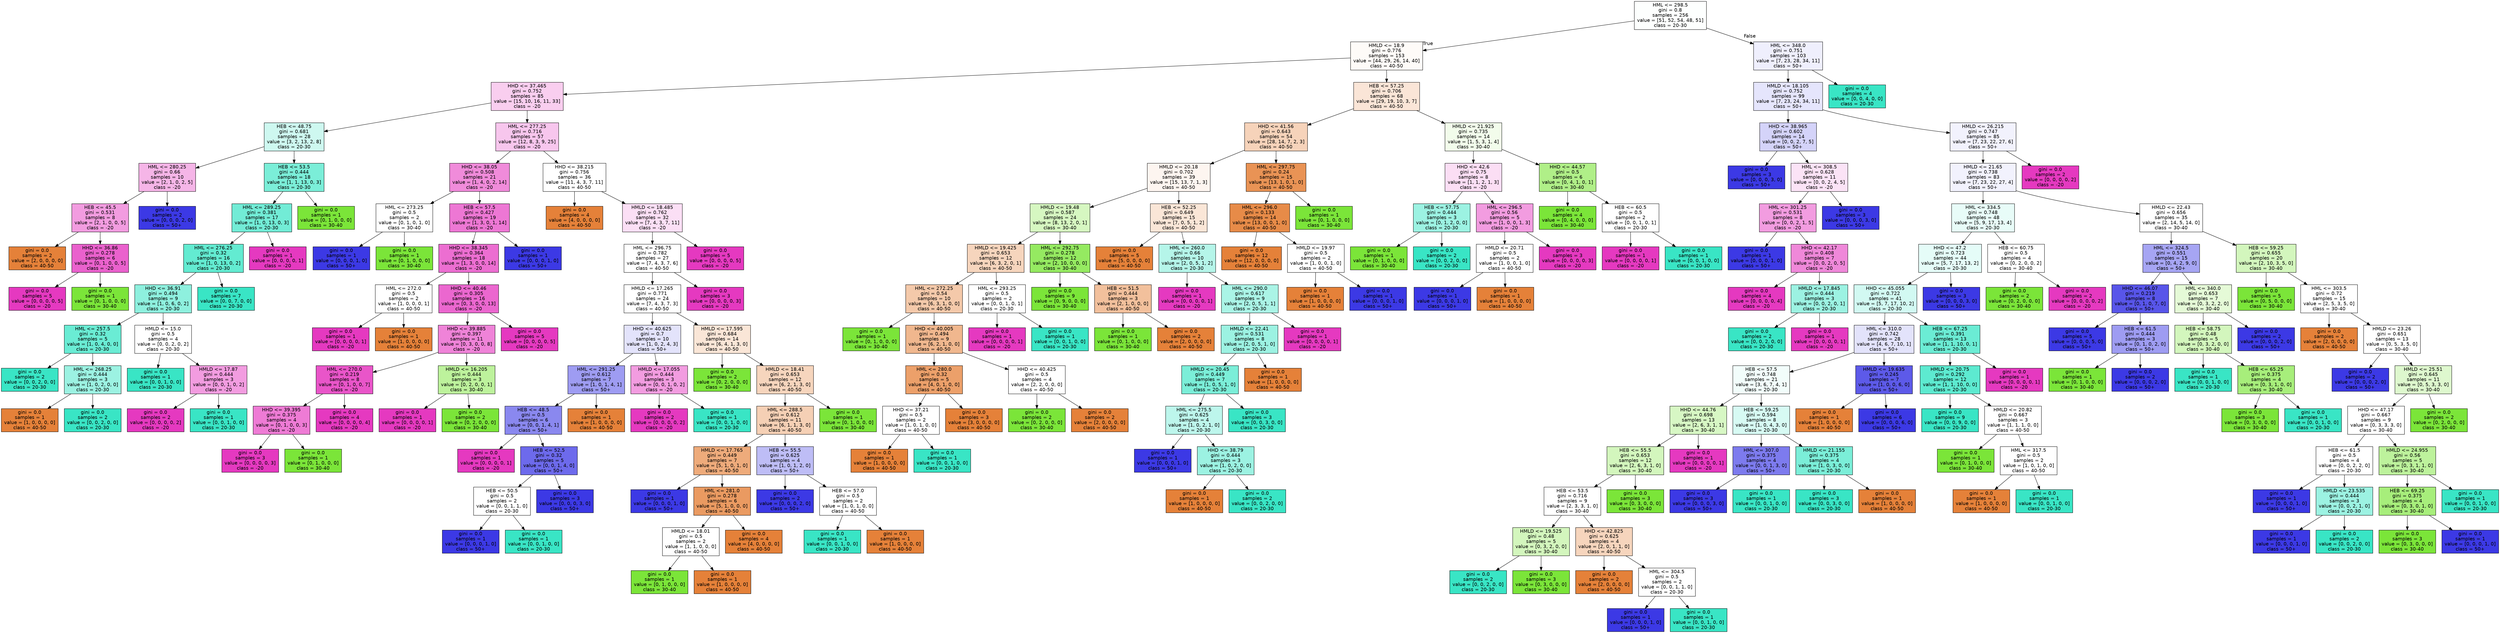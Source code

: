 digraph Tree {
node [shape=box, style="filled", color="black", fontname="helvetica"] ;
edge [fontname="helvetica"] ;
0 [label="HML <= 298.5\ngini = 0.8\nsamples = 256\nvalue = [51, 52, 54, 48, 51]\nclass = 20-30", fillcolor="#fdfffe"] ;
1 [label="HMLD <= 18.9\ngini = 0.776\nsamples = 153\nvalue = [44, 29, 26, 14, 40]\nclass = 40-50", fillcolor="#fefbf8"] ;
0 -> 1 [labeldistance=2.5, labelangle=45, headlabel="True"] ;
2 [label="HHD <= 37.465\ngini = 0.752\nsamples = 85\nvalue = [15, 10, 16, 11, 33]\nclass = -20", fillcolor="#f9ceef"] ;
1 -> 2 ;
3 [label="HEB <= 48.75\ngini = 0.681\nsamples = 28\nvalue = [3, 2, 13, 2, 8]\nclass = 20-30", fillcolor="#cef8f0"] ;
2 -> 3 ;
4 [label="HML <= 280.25\ngini = 0.66\nsamples = 10\nvalue = [2, 1, 0, 2, 5]\nclass = -20", fillcolor="#f5b5e7"] ;
3 -> 4 ;
5 [label="HEB <= 45.5\ngini = 0.531\nsamples = 8\nvalue = [2, 1, 0, 0, 5]\nclass = -20", fillcolor="#f29ce0"] ;
4 -> 5 ;
6 [label="gini = 0.0\nsamples = 2\nvalue = [2, 0, 0, 0, 0]\nclass = 40-50", fillcolor="#e58139"] ;
5 -> 6 ;
7 [label="HHD <= 36.86\ngini = 0.278\nsamples = 6\nvalue = [0, 1, 0, 0, 5]\nclass = -20", fillcolor="#ea61cd"] ;
5 -> 7 ;
8 [label="gini = 0.0\nsamples = 5\nvalue = [0, 0, 0, 0, 5]\nclass = -20", fillcolor="#e539c0"] ;
7 -> 8 ;
9 [label="gini = 0.0\nsamples = 1\nvalue = [0, 1, 0, 0, 0]\nclass = 30-40", fillcolor="#7be539"] ;
7 -> 9 ;
10 [label="gini = 0.0\nsamples = 2\nvalue = [0, 0, 0, 2, 0]\nclass = 50+", fillcolor="#3c39e5"] ;
4 -> 10 ;
11 [label="HEB <= 53.5\ngini = 0.444\nsamples = 18\nvalue = [1, 1, 13, 0, 3]\nclass = 20-30", fillcolor="#7beed8"] ;
3 -> 11 ;
12 [label="HML <= 289.25\ngini = 0.381\nsamples = 17\nvalue = [1, 0, 13, 0, 3]\nclass = 20-30", fillcolor="#72ecd6"] ;
11 -> 12 ;
13 [label="HML <= 276.25\ngini = 0.32\nsamples = 16\nvalue = [1, 0, 13, 0, 2]\nclass = 20-30", fillcolor="#63ebd1"] ;
12 -> 13 ;
14 [label="HHD <= 36.91\ngini = 0.494\nsamples = 9\nvalue = [1, 0, 6, 0, 2]\nclass = 20-30", fillcolor="#8ef0de"] ;
13 -> 14 ;
15 [label="HML <= 257.5\ngini = 0.32\nsamples = 5\nvalue = [1, 0, 4, 0, 0]\nclass = 20-30", fillcolor="#6aecd4"] ;
14 -> 15 ;
16 [label="gini = 0.0\nsamples = 2\nvalue = [0, 0, 2, 0, 0]\nclass = 20-30", fillcolor="#39e5c5"] ;
15 -> 16 ;
17 [label="HML <= 268.25\ngini = 0.444\nsamples = 3\nvalue = [1, 0, 2, 0, 0]\nclass = 20-30", fillcolor="#9cf2e2"] ;
15 -> 17 ;
18 [label="gini = 0.0\nsamples = 1\nvalue = [1, 0, 0, 0, 0]\nclass = 40-50", fillcolor="#e58139"] ;
17 -> 18 ;
19 [label="gini = 0.0\nsamples = 2\nvalue = [0, 0, 2, 0, 0]\nclass = 20-30", fillcolor="#39e5c5"] ;
17 -> 19 ;
20 [label="HMLD <= 15.0\ngini = 0.5\nsamples = 4\nvalue = [0, 0, 2, 0, 2]\nclass = 20-30", fillcolor="#ffffff"] ;
14 -> 20 ;
21 [label="gini = 0.0\nsamples = 1\nvalue = [0, 0, 1, 0, 0]\nclass = 20-30", fillcolor="#39e5c5"] ;
20 -> 21 ;
22 [label="HMLD <= 17.87\ngini = 0.444\nsamples = 3\nvalue = [0, 0, 1, 0, 2]\nclass = -20", fillcolor="#f29ce0"] ;
20 -> 22 ;
23 [label="gini = 0.0\nsamples = 2\nvalue = [0, 0, 0, 0, 2]\nclass = -20", fillcolor="#e539c0"] ;
22 -> 23 ;
24 [label="gini = 0.0\nsamples = 1\nvalue = [0, 0, 1, 0, 0]\nclass = 20-30", fillcolor="#39e5c5"] ;
22 -> 24 ;
25 [label="gini = 0.0\nsamples = 7\nvalue = [0, 0, 7, 0, 0]\nclass = 20-30", fillcolor="#39e5c5"] ;
13 -> 25 ;
26 [label="gini = 0.0\nsamples = 1\nvalue = [0, 0, 0, 0, 1]\nclass = -20", fillcolor="#e539c0"] ;
12 -> 26 ;
27 [label="gini = 0.0\nsamples = 1\nvalue = [0, 1, 0, 0, 0]\nclass = 30-40", fillcolor="#7be539"] ;
11 -> 27 ;
28 [label="HML <= 277.25\ngini = 0.716\nsamples = 57\nvalue = [12, 8, 3, 9, 25]\nclass = -20", fillcolor="#f7c6ed"] ;
2 -> 28 ;
29 [label="HHD <= 38.05\ngini = 0.508\nsamples = 21\nvalue = [1, 4, 0, 2, 14]\nclass = -20", fillcolor="#f08bda"] ;
28 -> 29 ;
30 [label="HML <= 273.25\ngini = 0.5\nsamples = 2\nvalue = [0, 1, 0, 1, 0]\nclass = 30-40", fillcolor="#ffffff"] ;
29 -> 30 ;
31 [label="gini = 0.0\nsamples = 1\nvalue = [0, 0, 0, 1, 0]\nclass = 50+", fillcolor="#3c39e5"] ;
30 -> 31 ;
32 [label="gini = 0.0\nsamples = 1\nvalue = [0, 1, 0, 0, 0]\nclass = 30-40", fillcolor="#7be539"] ;
30 -> 32 ;
33 [label="HEB <= 57.5\ngini = 0.427\nsamples = 19\nvalue = [1, 3, 0, 1, 14]\nclass = -20", fillcolor="#ed77d4"] ;
29 -> 33 ;
34 [label="HHD <= 38.345\ngini = 0.364\nsamples = 18\nvalue = [1, 3, 0, 0, 14]\nclass = -20", fillcolor="#ec6ed1"] ;
33 -> 34 ;
35 [label="HML <= 272.0\ngini = 0.5\nsamples = 2\nvalue = [1, 0, 0, 0, 1]\nclass = 40-50", fillcolor="#ffffff"] ;
34 -> 35 ;
36 [label="gini = 0.0\nsamples = 1\nvalue = [0, 0, 0, 0, 1]\nclass = -20", fillcolor="#e539c0"] ;
35 -> 36 ;
37 [label="gini = 0.0\nsamples = 1\nvalue = [1, 0, 0, 0, 0]\nclass = 40-50", fillcolor="#e58139"] ;
35 -> 37 ;
38 [label="HHD <= 40.46\ngini = 0.305\nsamples = 16\nvalue = [0, 3, 0, 0, 13]\nclass = -20", fillcolor="#eb67cf"] ;
34 -> 38 ;
39 [label="HHD <= 39.885\ngini = 0.397\nsamples = 11\nvalue = [0, 3, 0, 0, 8]\nclass = -20", fillcolor="#ef83d8"] ;
38 -> 39 ;
40 [label="HML <= 270.0\ngini = 0.219\nsamples = 8\nvalue = [0, 1, 0, 0, 7]\nclass = -20", fillcolor="#e955c9"] ;
39 -> 40 ;
41 [label="HHD <= 39.395\ngini = 0.375\nsamples = 4\nvalue = [0, 1, 0, 0, 3]\nclass = -20", fillcolor="#ee7bd5"] ;
40 -> 41 ;
42 [label="gini = 0.0\nsamples = 3\nvalue = [0, 0, 0, 0, 3]\nclass = -20", fillcolor="#e539c0"] ;
41 -> 42 ;
43 [label="gini = 0.0\nsamples = 1\nvalue = [0, 1, 0, 0, 0]\nclass = 30-40", fillcolor="#7be539"] ;
41 -> 43 ;
44 [label="gini = 0.0\nsamples = 4\nvalue = [0, 0, 0, 0, 4]\nclass = -20", fillcolor="#e539c0"] ;
40 -> 44 ;
45 [label="HMLD <= 16.205\ngini = 0.444\nsamples = 3\nvalue = [0, 2, 0, 0, 1]\nclass = 30-40", fillcolor="#bdf29c"] ;
39 -> 45 ;
46 [label="gini = 0.0\nsamples = 1\nvalue = [0, 0, 0, 0, 1]\nclass = -20", fillcolor="#e539c0"] ;
45 -> 46 ;
47 [label="gini = 0.0\nsamples = 2\nvalue = [0, 2, 0, 0, 0]\nclass = 30-40", fillcolor="#7be539"] ;
45 -> 47 ;
48 [label="gini = 0.0\nsamples = 5\nvalue = [0, 0, 0, 0, 5]\nclass = -20", fillcolor="#e539c0"] ;
38 -> 48 ;
49 [label="gini = 0.0\nsamples = 1\nvalue = [0, 0, 0, 1, 0]\nclass = 50+", fillcolor="#3c39e5"] ;
33 -> 49 ;
50 [label="HHD <= 38.215\ngini = 0.756\nsamples = 36\nvalue = [11, 4, 3, 7, 11]\nclass = 40-50", fillcolor="#ffffff"] ;
28 -> 50 ;
51 [label="gini = 0.0\nsamples = 4\nvalue = [4, 0, 0, 0, 0]\nclass = 40-50", fillcolor="#e58139"] ;
50 -> 51 ;
52 [label="HMLD <= 18.485\ngini = 0.762\nsamples = 32\nvalue = [7, 4, 3, 7, 11]\nclass = -20", fillcolor="#fbdff5"] ;
50 -> 52 ;
53 [label="HML <= 296.75\ngini = 0.782\nsamples = 27\nvalue = [7, 4, 3, 7, 6]\nclass = 40-50", fillcolor="#ffffff"] ;
52 -> 53 ;
54 [label="HMLD <= 17.265\ngini = 0.771\nsamples = 24\nvalue = [7, 4, 3, 7, 3]\nclass = 40-50", fillcolor="#ffffff"] ;
53 -> 54 ;
55 [label="HHD <= 40.625\ngini = 0.7\nsamples = 10\nvalue = [1, 0, 2, 4, 3]\nclass = 50+", fillcolor="#e3e3fb"] ;
54 -> 55 ;
56 [label="HML <= 291.25\ngini = 0.612\nsamples = 7\nvalue = [1, 0, 1, 4, 1]\nclass = 50+", fillcolor="#9e9cf2"] ;
55 -> 56 ;
57 [label="HEB <= 48.5\ngini = 0.5\nsamples = 6\nvalue = [0, 0, 1, 4, 1]\nclass = 50+", fillcolor="#8a88ef"] ;
56 -> 57 ;
58 [label="gini = 0.0\nsamples = 1\nvalue = [0, 0, 0, 0, 1]\nclass = -20", fillcolor="#e539c0"] ;
57 -> 58 ;
59 [label="HEB <= 52.5\ngini = 0.32\nsamples = 5\nvalue = [0, 0, 1, 4, 0]\nclass = 50+", fillcolor="#6d6aec"] ;
57 -> 59 ;
60 [label="HEB <= 50.5\ngini = 0.5\nsamples = 2\nvalue = [0, 0, 1, 1, 0]\nclass = 20-30", fillcolor="#ffffff"] ;
59 -> 60 ;
61 [label="gini = 0.0\nsamples = 1\nvalue = [0, 0, 0, 1, 0]\nclass = 50+", fillcolor="#3c39e5"] ;
60 -> 61 ;
62 [label="gini = 0.0\nsamples = 1\nvalue = [0, 0, 1, 0, 0]\nclass = 20-30", fillcolor="#39e5c5"] ;
60 -> 62 ;
63 [label="gini = 0.0\nsamples = 3\nvalue = [0, 0, 0, 3, 0]\nclass = 50+", fillcolor="#3c39e5"] ;
59 -> 63 ;
64 [label="gini = 0.0\nsamples = 1\nvalue = [1, 0, 0, 0, 0]\nclass = 40-50", fillcolor="#e58139"] ;
56 -> 64 ;
65 [label="HMLD <= 17.055\ngini = 0.444\nsamples = 3\nvalue = [0, 0, 1, 0, 2]\nclass = -20", fillcolor="#f29ce0"] ;
55 -> 65 ;
66 [label="gini = 0.0\nsamples = 2\nvalue = [0, 0, 0, 0, 2]\nclass = -20", fillcolor="#e539c0"] ;
65 -> 66 ;
67 [label="gini = 0.0\nsamples = 1\nvalue = [0, 0, 1, 0, 0]\nclass = 20-30", fillcolor="#39e5c5"] ;
65 -> 67 ;
68 [label="HMLD <= 17.595\ngini = 0.684\nsamples = 14\nvalue = [6, 4, 1, 3, 0]\nclass = 40-50", fillcolor="#fae6d7"] ;
54 -> 68 ;
69 [label="gini = 0.0\nsamples = 2\nvalue = [0, 2, 0, 0, 0]\nclass = 30-40", fillcolor="#7be539"] ;
68 -> 69 ;
70 [label="HMLD <= 18.41\ngini = 0.653\nsamples = 12\nvalue = [6, 2, 1, 3, 0]\nclass = 40-50", fillcolor="#f6d5bd"] ;
68 -> 70 ;
71 [label="HML <= 288.5\ngini = 0.612\nsamples = 11\nvalue = [6, 1, 1, 3, 0]\nclass = 40-50", fillcolor="#f5d0b5"] ;
70 -> 71 ;
72 [label="HMLD <= 17.765\ngini = 0.449\nsamples = 7\nvalue = [5, 1, 0, 1, 0]\nclass = 40-50", fillcolor="#eeab7b"] ;
71 -> 72 ;
73 [label="gini = 0.0\nsamples = 1\nvalue = [0, 0, 0, 1, 0]\nclass = 50+", fillcolor="#3c39e5"] ;
72 -> 73 ;
74 [label="HML <= 281.0\ngini = 0.278\nsamples = 6\nvalue = [5, 1, 0, 0, 0]\nclass = 40-50", fillcolor="#ea9a61"] ;
72 -> 74 ;
75 [label="HMLD <= 18.01\ngini = 0.5\nsamples = 2\nvalue = [1, 1, 0, 0, 0]\nclass = 40-50", fillcolor="#ffffff"] ;
74 -> 75 ;
76 [label="gini = 0.0\nsamples = 1\nvalue = [0, 1, 0, 0, 0]\nclass = 30-40", fillcolor="#7be539"] ;
75 -> 76 ;
77 [label="gini = 0.0\nsamples = 1\nvalue = [1, 0, 0, 0, 0]\nclass = 40-50", fillcolor="#e58139"] ;
75 -> 77 ;
78 [label="gini = 0.0\nsamples = 4\nvalue = [4, 0, 0, 0, 0]\nclass = 40-50", fillcolor="#e58139"] ;
74 -> 78 ;
79 [label="HEB <= 55.5\ngini = 0.625\nsamples = 4\nvalue = [1, 0, 1, 2, 0]\nclass = 50+", fillcolor="#bebdf6"] ;
71 -> 79 ;
80 [label="gini = 0.0\nsamples = 2\nvalue = [0, 0, 0, 2, 0]\nclass = 50+", fillcolor="#3c39e5"] ;
79 -> 80 ;
81 [label="HEB <= 57.0\ngini = 0.5\nsamples = 2\nvalue = [1, 0, 1, 0, 0]\nclass = 40-50", fillcolor="#ffffff"] ;
79 -> 81 ;
82 [label="gini = 0.0\nsamples = 1\nvalue = [0, 0, 1, 0, 0]\nclass = 20-30", fillcolor="#39e5c5"] ;
81 -> 82 ;
83 [label="gini = 0.0\nsamples = 1\nvalue = [1, 0, 0, 0, 0]\nclass = 40-50", fillcolor="#e58139"] ;
81 -> 83 ;
84 [label="gini = 0.0\nsamples = 1\nvalue = [0, 1, 0, 0, 0]\nclass = 30-40", fillcolor="#7be539"] ;
70 -> 84 ;
85 [label="gini = 0.0\nsamples = 3\nvalue = [0, 0, 0, 0, 3]\nclass = -20", fillcolor="#e539c0"] ;
53 -> 85 ;
86 [label="gini = 0.0\nsamples = 5\nvalue = [0, 0, 0, 0, 5]\nclass = -20", fillcolor="#e539c0"] ;
52 -> 86 ;
87 [label="HEB <= 57.25\ngini = 0.706\nsamples = 68\nvalue = [29, 19, 10, 3, 7]\nclass = 40-50", fillcolor="#fae5d7"] ;
1 -> 87 ;
88 [label="HHD <= 41.56\ngini = 0.643\nsamples = 54\nvalue = [28, 14, 7, 2, 3]\nclass = 40-50", fillcolor="#f6d3ba"] ;
87 -> 88 ;
89 [label="HMLD <= 20.18\ngini = 0.702\nsamples = 39\nvalue = [15, 13, 7, 1, 3]\nclass = 40-50", fillcolor="#fdf5f0"] ;
88 -> 89 ;
90 [label="HMLD <= 19.48\ngini = 0.587\nsamples = 24\nvalue = [8, 13, 2, 0, 1]\nclass = 30-40", fillcolor="#d6f7c1"] ;
89 -> 90 ;
91 [label="HMLD <= 19.425\ngini = 0.653\nsamples = 12\nvalue = [6, 3, 2, 0, 1]\nclass = 40-50", fillcolor="#f6d5bd"] ;
90 -> 91 ;
92 [label="HML <= 272.25\ngini = 0.54\nsamples = 10\nvalue = [6, 3, 1, 0, 0]\nclass = 40-50", fillcolor="#f4c9aa"] ;
91 -> 92 ;
93 [label="gini = 0.0\nsamples = 1\nvalue = [0, 1, 0, 0, 0]\nclass = 30-40", fillcolor="#7be539"] ;
92 -> 93 ;
94 [label="HHD <= 40.005\ngini = 0.494\nsamples = 9\nvalue = [6, 2, 1, 0, 0]\nclass = 40-50", fillcolor="#f0b78e"] ;
92 -> 94 ;
95 [label="HML <= 280.0\ngini = 0.32\nsamples = 5\nvalue = [4, 0, 1, 0, 0]\nclass = 40-50", fillcolor="#eca06a"] ;
94 -> 95 ;
96 [label="HHD <= 37.21\ngini = 0.5\nsamples = 2\nvalue = [1, 0, 1, 0, 0]\nclass = 40-50", fillcolor="#ffffff"] ;
95 -> 96 ;
97 [label="gini = 0.0\nsamples = 1\nvalue = [1, 0, 0, 0, 0]\nclass = 40-50", fillcolor="#e58139"] ;
96 -> 97 ;
98 [label="gini = 0.0\nsamples = 1\nvalue = [0, 0, 1, 0, 0]\nclass = 20-30", fillcolor="#39e5c5"] ;
96 -> 98 ;
99 [label="gini = 0.0\nsamples = 3\nvalue = [3, 0, 0, 0, 0]\nclass = 40-50", fillcolor="#e58139"] ;
95 -> 99 ;
100 [label="HHD <= 40.425\ngini = 0.5\nsamples = 4\nvalue = [2, 2, 0, 0, 0]\nclass = 40-50", fillcolor="#ffffff"] ;
94 -> 100 ;
101 [label="gini = 0.0\nsamples = 2\nvalue = [0, 2, 0, 0, 0]\nclass = 30-40", fillcolor="#7be539"] ;
100 -> 101 ;
102 [label="gini = 0.0\nsamples = 2\nvalue = [2, 0, 0, 0, 0]\nclass = 40-50", fillcolor="#e58139"] ;
100 -> 102 ;
103 [label="HML <= 293.25\ngini = 0.5\nsamples = 2\nvalue = [0, 0, 1, 0, 1]\nclass = 20-30", fillcolor="#ffffff"] ;
91 -> 103 ;
104 [label="gini = 0.0\nsamples = 1\nvalue = [0, 0, 0, 0, 1]\nclass = -20", fillcolor="#e539c0"] ;
103 -> 104 ;
105 [label="gini = 0.0\nsamples = 1\nvalue = [0, 0, 1, 0, 0]\nclass = 20-30", fillcolor="#39e5c5"] ;
103 -> 105 ;
106 [label="HML <= 292.75\ngini = 0.278\nsamples = 12\nvalue = [2, 10, 0, 0, 0]\nclass = 30-40", fillcolor="#95ea61"] ;
90 -> 106 ;
107 [label="gini = 0.0\nsamples = 9\nvalue = [0, 9, 0, 0, 0]\nclass = 30-40", fillcolor="#7be539"] ;
106 -> 107 ;
108 [label="HEB <= 51.5\ngini = 0.444\nsamples = 3\nvalue = [2, 1, 0, 0, 0]\nclass = 40-50", fillcolor="#f2c09c"] ;
106 -> 108 ;
109 [label="gini = 0.0\nsamples = 1\nvalue = [0, 1, 0, 0, 0]\nclass = 30-40", fillcolor="#7be539"] ;
108 -> 109 ;
110 [label="gini = 0.0\nsamples = 2\nvalue = [2, 0, 0, 0, 0]\nclass = 40-50", fillcolor="#e58139"] ;
108 -> 110 ;
111 [label="HEB <= 52.25\ngini = 0.649\nsamples = 15\nvalue = [7, 0, 5, 1, 2]\nclass = 40-50", fillcolor="#fae6d7"] ;
89 -> 111 ;
112 [label="gini = 0.0\nsamples = 5\nvalue = [5, 0, 0, 0, 0]\nclass = 40-50", fillcolor="#e58139"] ;
111 -> 112 ;
113 [label="HML <= 260.0\ngini = 0.66\nsamples = 10\nvalue = [2, 0, 5, 1, 2]\nclass = 20-30", fillcolor="#b5f5e9"] ;
111 -> 113 ;
114 [label="gini = 0.0\nsamples = 1\nvalue = [0, 0, 0, 0, 1]\nclass = -20", fillcolor="#e539c0"] ;
113 -> 114 ;
115 [label="HML <= 290.0\ngini = 0.617\nsamples = 9\nvalue = [2, 0, 5, 1, 1]\nclass = 20-30", fillcolor="#aaf4e6"] ;
113 -> 115 ;
116 [label="HMLD <= 22.41\ngini = 0.531\nsamples = 8\nvalue = [2, 0, 5, 1, 0]\nclass = 20-30", fillcolor="#9cf2e2"] ;
115 -> 116 ;
117 [label="HMLD <= 20.45\ngini = 0.449\nsamples = 7\nvalue = [1, 0, 5, 1, 0]\nclass = 20-30", fillcolor="#7beed8"] ;
116 -> 117 ;
118 [label="HML <= 275.5\ngini = 0.625\nsamples = 4\nvalue = [1, 0, 2, 1, 0]\nclass = 20-30", fillcolor="#bdf6ec"] ;
117 -> 118 ;
119 [label="gini = 0.0\nsamples = 1\nvalue = [0, 0, 0, 1, 0]\nclass = 50+", fillcolor="#3c39e5"] ;
118 -> 119 ;
120 [label="HHD <= 38.79\ngini = 0.444\nsamples = 3\nvalue = [1, 0, 2, 0, 0]\nclass = 20-30", fillcolor="#9cf2e2"] ;
118 -> 120 ;
121 [label="gini = 0.0\nsamples = 1\nvalue = [1, 0, 0, 0, 0]\nclass = 40-50", fillcolor="#e58139"] ;
120 -> 121 ;
122 [label="gini = 0.0\nsamples = 2\nvalue = [0, 0, 2, 0, 0]\nclass = 20-30", fillcolor="#39e5c5"] ;
120 -> 122 ;
123 [label="gini = 0.0\nsamples = 3\nvalue = [0, 0, 3, 0, 0]\nclass = 20-30", fillcolor="#39e5c5"] ;
117 -> 123 ;
124 [label="gini = 0.0\nsamples = 1\nvalue = [1, 0, 0, 0, 0]\nclass = 40-50", fillcolor="#e58139"] ;
116 -> 124 ;
125 [label="gini = 0.0\nsamples = 1\nvalue = [0, 0, 0, 0, 1]\nclass = -20", fillcolor="#e539c0"] ;
115 -> 125 ;
126 [label="HML <= 297.75\ngini = 0.24\nsamples = 15\nvalue = [13, 1, 0, 1, 0]\nclass = 40-50", fillcolor="#e99355"] ;
88 -> 126 ;
127 [label="HML <= 296.0\ngini = 0.133\nsamples = 14\nvalue = [13, 0, 0, 1, 0]\nclass = 40-50", fillcolor="#e78b48"] ;
126 -> 127 ;
128 [label="gini = 0.0\nsamples = 12\nvalue = [12, 0, 0, 0, 0]\nclass = 40-50", fillcolor="#e58139"] ;
127 -> 128 ;
129 [label="HMLD <= 19.97\ngini = 0.5\nsamples = 2\nvalue = [1, 0, 0, 1, 0]\nclass = 40-50", fillcolor="#ffffff"] ;
127 -> 129 ;
130 [label="gini = 0.0\nsamples = 1\nvalue = [1, 0, 0, 0, 0]\nclass = 40-50", fillcolor="#e58139"] ;
129 -> 130 ;
131 [label="gini = 0.0\nsamples = 1\nvalue = [0, 0, 0, 1, 0]\nclass = 50+", fillcolor="#3c39e5"] ;
129 -> 131 ;
132 [label="gini = 0.0\nsamples = 1\nvalue = [0, 1, 0, 0, 0]\nclass = 30-40", fillcolor="#7be539"] ;
126 -> 132 ;
133 [label="HMLD <= 21.925\ngini = 0.735\nsamples = 14\nvalue = [1, 5, 3, 1, 4]\nclass = 30-40", fillcolor="#f2fceb"] ;
87 -> 133 ;
134 [label="HHD <= 42.6\ngini = 0.75\nsamples = 8\nvalue = [1, 1, 2, 1, 3]\nclass = -20", fillcolor="#fbdef4"] ;
133 -> 134 ;
135 [label="HEB <= 57.75\ngini = 0.444\nsamples = 3\nvalue = [0, 1, 2, 0, 0]\nclass = 20-30", fillcolor="#9cf2e2"] ;
134 -> 135 ;
136 [label="gini = 0.0\nsamples = 1\nvalue = [0, 1, 0, 0, 0]\nclass = 30-40", fillcolor="#7be539"] ;
135 -> 136 ;
137 [label="gini = 0.0\nsamples = 2\nvalue = [0, 0, 2, 0, 0]\nclass = 20-30", fillcolor="#39e5c5"] ;
135 -> 137 ;
138 [label="HML <= 296.5\ngini = 0.56\nsamples = 5\nvalue = [1, 0, 0, 1, 3]\nclass = -20", fillcolor="#f29ce0"] ;
134 -> 138 ;
139 [label="HMLD <= 20.71\ngini = 0.5\nsamples = 2\nvalue = [1, 0, 0, 1, 0]\nclass = 40-50", fillcolor="#ffffff"] ;
138 -> 139 ;
140 [label="gini = 0.0\nsamples = 1\nvalue = [0, 0, 0, 1, 0]\nclass = 50+", fillcolor="#3c39e5"] ;
139 -> 140 ;
141 [label="gini = 0.0\nsamples = 1\nvalue = [1, 0, 0, 0, 0]\nclass = 40-50", fillcolor="#e58139"] ;
139 -> 141 ;
142 [label="gini = 0.0\nsamples = 3\nvalue = [0, 0, 0, 0, 3]\nclass = -20", fillcolor="#e539c0"] ;
138 -> 142 ;
143 [label="HHD <= 44.57\ngini = 0.5\nsamples = 6\nvalue = [0, 4, 1, 0, 1]\nclass = 30-40", fillcolor="#b0ef88"] ;
133 -> 143 ;
144 [label="gini = 0.0\nsamples = 4\nvalue = [0, 4, 0, 0, 0]\nclass = 30-40", fillcolor="#7be539"] ;
143 -> 144 ;
145 [label="HEB <= 60.5\ngini = 0.5\nsamples = 2\nvalue = [0, 0, 1, 0, 1]\nclass = 20-30", fillcolor="#ffffff"] ;
143 -> 145 ;
146 [label="gini = 0.0\nsamples = 1\nvalue = [0, 0, 0, 0, 1]\nclass = -20", fillcolor="#e539c0"] ;
145 -> 146 ;
147 [label="gini = 0.0\nsamples = 1\nvalue = [0, 0, 1, 0, 0]\nclass = 20-30", fillcolor="#39e5c5"] ;
145 -> 147 ;
148 [label="HML <= 348.0\ngini = 0.751\nsamples = 103\nvalue = [7, 23, 28, 34, 11]\nclass = 50+", fillcolor="#efeffd"] ;
0 -> 148 [labeldistance=2.5, labelangle=-45, headlabel="False"] ;
149 [label="HMLD <= 18.105\ngini = 0.752\nsamples = 99\nvalue = [7, 23, 24, 34, 11]\nclass = 50+", fillcolor="#e5e5fc"] ;
148 -> 149 ;
150 [label="HHD <= 38.965\ngini = 0.602\nsamples = 14\nvalue = [0, 0, 2, 7, 5]\nclass = 50+", fillcolor="#d4d3f9"] ;
149 -> 150 ;
151 [label="gini = 0.0\nsamples = 3\nvalue = [0, 0, 0, 3, 0]\nclass = 50+", fillcolor="#3c39e5"] ;
150 -> 151 ;
152 [label="HML <= 308.5\ngini = 0.628\nsamples = 11\nvalue = [0, 0, 2, 4, 5]\nclass = -20", fillcolor="#fbe3f6"] ;
150 -> 152 ;
153 [label="HML <= 301.25\ngini = 0.531\nsamples = 8\nvalue = [0, 0, 2, 1, 5]\nclass = -20", fillcolor="#f29ce0"] ;
152 -> 153 ;
154 [label="gini = 0.0\nsamples = 1\nvalue = [0, 0, 0, 1, 0]\nclass = 50+", fillcolor="#3c39e5"] ;
153 -> 154 ;
155 [label="HHD <= 42.17\ngini = 0.408\nsamples = 7\nvalue = [0, 0, 2, 0, 5]\nclass = -20", fillcolor="#ef88d9"] ;
153 -> 155 ;
156 [label="gini = 0.0\nsamples = 4\nvalue = [0, 0, 0, 0, 4]\nclass = -20", fillcolor="#e539c0"] ;
155 -> 156 ;
157 [label="HMLD <= 17.845\ngini = 0.444\nsamples = 3\nvalue = [0, 0, 2, 0, 1]\nclass = 20-30", fillcolor="#9cf2e2"] ;
155 -> 157 ;
158 [label="gini = 0.0\nsamples = 2\nvalue = [0, 0, 2, 0, 0]\nclass = 20-30", fillcolor="#39e5c5"] ;
157 -> 158 ;
159 [label="gini = 0.0\nsamples = 1\nvalue = [0, 0, 0, 0, 1]\nclass = -20", fillcolor="#e539c0"] ;
157 -> 159 ;
160 [label="gini = 0.0\nsamples = 3\nvalue = [0, 0, 0, 3, 0]\nclass = 50+", fillcolor="#3c39e5"] ;
152 -> 160 ;
161 [label="HMLD <= 26.215\ngini = 0.747\nsamples = 85\nvalue = [7, 23, 22, 27, 6]\nclass = 50+", fillcolor="#f2f2fd"] ;
149 -> 161 ;
162 [label="HMLD <= 21.65\ngini = 0.738\nsamples = 83\nvalue = [7, 23, 22, 27, 4]\nclass = 50+", fillcolor="#f2f2fd"] ;
161 -> 162 ;
163 [label="HML <= 334.5\ngini = 0.748\nsamples = 48\nvalue = [5, 9, 17, 13, 4]\nclass = 20-30", fillcolor="#e8fcf8"] ;
162 -> 163 ;
164 [label="HHD <= 47.2\ngini = 0.723\nsamples = 44\nvalue = [5, 7, 17, 13, 2]\nclass = 20-30", fillcolor="#e5fcf8"] ;
163 -> 164 ;
165 [label="HHD <= 45.055\ngini = 0.722\nsamples = 41\nvalue = [5, 7, 17, 10, 2]\nclass = 20-30", fillcolor="#d2f9f2"] ;
164 -> 165 ;
166 [label="HML <= 310.0\ngini = 0.742\nsamples = 28\nvalue = [4, 6, 7, 10, 1]\nclass = 50+", fillcolor="#e3e3fb"] ;
165 -> 166 ;
167 [label="HEB <= 57.5\ngini = 0.748\nsamples = 21\nvalue = [3, 6, 7, 4, 1]\nclass = 20-30", fillcolor="#f2fdfb"] ;
166 -> 167 ;
168 [label="HHD <= 44.76\ngini = 0.698\nsamples = 13\nvalue = [2, 6, 3, 1, 1]\nclass = 30-40", fillcolor="#d7f7c4"] ;
167 -> 168 ;
169 [label="HEB <= 55.5\ngini = 0.653\nsamples = 12\nvalue = [2, 6, 3, 1, 0]\nclass = 30-40", fillcolor="#d3f6bd"] ;
168 -> 169 ;
170 [label="HEB <= 53.5\ngini = 0.716\nsamples = 9\nvalue = [2, 3, 3, 1, 0]\nclass = 30-40", fillcolor="#ffffff"] ;
169 -> 170 ;
171 [label="HMLD <= 19.525\ngini = 0.48\nsamples = 5\nvalue = [0, 3, 2, 0, 0]\nclass = 30-40", fillcolor="#d3f6bd"] ;
170 -> 171 ;
172 [label="gini = 0.0\nsamples = 2\nvalue = [0, 0, 2, 0, 0]\nclass = 20-30", fillcolor="#39e5c5"] ;
171 -> 172 ;
173 [label="gini = 0.0\nsamples = 3\nvalue = [0, 3, 0, 0, 0]\nclass = 30-40", fillcolor="#7be539"] ;
171 -> 173 ;
174 [label="HHD <= 42.825\ngini = 0.625\nsamples = 4\nvalue = [2, 0, 1, 1, 0]\nclass = 40-50", fillcolor="#f6d5bd"] ;
170 -> 174 ;
175 [label="gini = 0.0\nsamples = 2\nvalue = [2, 0, 0, 0, 0]\nclass = 40-50", fillcolor="#e58139"] ;
174 -> 175 ;
176 [label="HML <= 304.5\ngini = 0.5\nsamples = 2\nvalue = [0, 0, 1, 1, 0]\nclass = 20-30", fillcolor="#ffffff"] ;
174 -> 176 ;
177 [label="gini = 0.0\nsamples = 1\nvalue = [0, 0, 0, 1, 0]\nclass = 50+", fillcolor="#3c39e5"] ;
176 -> 177 ;
178 [label="gini = 0.0\nsamples = 1\nvalue = [0, 0, 1, 0, 0]\nclass = 20-30", fillcolor="#39e5c5"] ;
176 -> 178 ;
179 [label="gini = 0.0\nsamples = 3\nvalue = [0, 3, 0, 0, 0]\nclass = 30-40", fillcolor="#7be539"] ;
169 -> 179 ;
180 [label="gini = 0.0\nsamples = 1\nvalue = [0, 0, 0, 0, 1]\nclass = -20", fillcolor="#e539c0"] ;
168 -> 180 ;
181 [label="HEB <= 59.25\ngini = 0.594\nsamples = 8\nvalue = [1, 0, 4, 3, 0]\nclass = 20-30", fillcolor="#d7faf3"] ;
167 -> 181 ;
182 [label="HML <= 307.0\ngini = 0.375\nsamples = 4\nvalue = [0, 0, 1, 3, 0]\nclass = 50+", fillcolor="#7d7bee"] ;
181 -> 182 ;
183 [label="gini = 0.0\nsamples = 3\nvalue = [0, 0, 0, 3, 0]\nclass = 50+", fillcolor="#3c39e5"] ;
182 -> 183 ;
184 [label="gini = 0.0\nsamples = 1\nvalue = [0, 0, 1, 0, 0]\nclass = 20-30", fillcolor="#39e5c5"] ;
182 -> 184 ;
185 [label="HMLD <= 21.155\ngini = 0.375\nsamples = 4\nvalue = [1, 0, 3, 0, 0]\nclass = 20-30", fillcolor="#7beed8"] ;
181 -> 185 ;
186 [label="gini = 0.0\nsamples = 3\nvalue = [0, 0, 3, 0, 0]\nclass = 20-30", fillcolor="#39e5c5"] ;
185 -> 186 ;
187 [label="gini = 0.0\nsamples = 1\nvalue = [1, 0, 0, 0, 0]\nclass = 40-50", fillcolor="#e58139"] ;
185 -> 187 ;
188 [label="HMLD <= 19.635\ngini = 0.245\nsamples = 7\nvalue = [1, 0, 0, 6, 0]\nclass = 50+", fillcolor="#5d5ae9"] ;
166 -> 188 ;
189 [label="gini = 0.0\nsamples = 1\nvalue = [1, 0, 0, 0, 0]\nclass = 40-50", fillcolor="#e58139"] ;
188 -> 189 ;
190 [label="gini = 0.0\nsamples = 6\nvalue = [0, 0, 0, 6, 0]\nclass = 50+", fillcolor="#3c39e5"] ;
188 -> 190 ;
191 [label="HEB <= 67.25\ngini = 0.391\nsamples = 13\nvalue = [1, 1, 10, 0, 1]\nclass = 20-30", fillcolor="#6becd4"] ;
165 -> 191 ;
192 [label="HMLD <= 20.75\ngini = 0.292\nsamples = 12\nvalue = [1, 1, 10, 0, 0]\nclass = 20-30", fillcolor="#5dead0"] ;
191 -> 192 ;
193 [label="gini = 0.0\nsamples = 9\nvalue = [0, 0, 9, 0, 0]\nclass = 20-30", fillcolor="#39e5c5"] ;
192 -> 193 ;
194 [label="HMLD <= 20.82\ngini = 0.667\nsamples = 3\nvalue = [1, 1, 1, 0, 0]\nclass = 40-50", fillcolor="#ffffff"] ;
192 -> 194 ;
195 [label="gini = 0.0\nsamples = 1\nvalue = [0, 1, 0, 0, 0]\nclass = 30-40", fillcolor="#7be539"] ;
194 -> 195 ;
196 [label="HML <= 317.5\ngini = 0.5\nsamples = 2\nvalue = [1, 0, 1, 0, 0]\nclass = 40-50", fillcolor="#ffffff"] ;
194 -> 196 ;
197 [label="gini = 0.0\nsamples = 1\nvalue = [1, 0, 0, 0, 0]\nclass = 40-50", fillcolor="#e58139"] ;
196 -> 197 ;
198 [label="gini = 0.0\nsamples = 1\nvalue = [0, 0, 1, 0, 0]\nclass = 20-30", fillcolor="#39e5c5"] ;
196 -> 198 ;
199 [label="gini = 0.0\nsamples = 1\nvalue = [0, 0, 0, 0, 1]\nclass = -20", fillcolor="#e539c0"] ;
191 -> 199 ;
200 [label="gini = 0.0\nsamples = 3\nvalue = [0, 0, 0, 3, 0]\nclass = 50+", fillcolor="#3c39e5"] ;
164 -> 200 ;
201 [label="HEB <= 60.75\ngini = 0.5\nsamples = 4\nvalue = [0, 2, 0, 0, 2]\nclass = 30-40", fillcolor="#ffffff"] ;
163 -> 201 ;
202 [label="gini = 0.0\nsamples = 2\nvalue = [0, 2, 0, 0, 0]\nclass = 30-40", fillcolor="#7be539"] ;
201 -> 202 ;
203 [label="gini = 0.0\nsamples = 2\nvalue = [0, 0, 0, 0, 2]\nclass = -20", fillcolor="#e539c0"] ;
201 -> 203 ;
204 [label="HMLD <= 22.43\ngini = 0.656\nsamples = 35\nvalue = [2, 14, 5, 14, 0]\nclass = 30-40", fillcolor="#ffffff"] ;
162 -> 204 ;
205 [label="HML <= 324.5\ngini = 0.551\nsamples = 15\nvalue = [0, 4, 2, 9, 0]\nclass = 50+", fillcolor="#a6a5f3"] ;
204 -> 205 ;
206 [label="HHD <= 46.07\ngini = 0.219\nsamples = 8\nvalue = [0, 1, 0, 7, 0]\nclass = 50+", fillcolor="#5855e9"] ;
205 -> 206 ;
207 [label="gini = 0.0\nsamples = 5\nvalue = [0, 0, 0, 5, 0]\nclass = 50+", fillcolor="#3c39e5"] ;
206 -> 207 ;
208 [label="HEB <= 61.5\ngini = 0.444\nsamples = 3\nvalue = [0, 1, 0, 2, 0]\nclass = 50+", fillcolor="#9e9cf2"] ;
206 -> 208 ;
209 [label="gini = 0.0\nsamples = 1\nvalue = [0, 1, 0, 0, 0]\nclass = 30-40", fillcolor="#7be539"] ;
208 -> 209 ;
210 [label="gini = 0.0\nsamples = 2\nvalue = [0, 0, 0, 2, 0]\nclass = 50+", fillcolor="#3c39e5"] ;
208 -> 210 ;
211 [label="HML <= 340.0\ngini = 0.653\nsamples = 7\nvalue = [0, 3, 2, 2, 0]\nclass = 30-40", fillcolor="#e5fad7"] ;
205 -> 211 ;
212 [label="HEB <= 58.75\ngini = 0.48\nsamples = 5\nvalue = [0, 3, 2, 0, 0]\nclass = 30-40", fillcolor="#d3f6bd"] ;
211 -> 212 ;
213 [label="gini = 0.0\nsamples = 1\nvalue = [0, 0, 1, 0, 0]\nclass = 20-30", fillcolor="#39e5c5"] ;
212 -> 213 ;
214 [label="HEB <= 65.25\ngini = 0.375\nsamples = 4\nvalue = [0, 3, 1, 0, 0]\nclass = 30-40", fillcolor="#a7ee7b"] ;
212 -> 214 ;
215 [label="gini = 0.0\nsamples = 3\nvalue = [0, 3, 0, 0, 0]\nclass = 30-40", fillcolor="#7be539"] ;
214 -> 215 ;
216 [label="gini = 0.0\nsamples = 1\nvalue = [0, 0, 1, 0, 0]\nclass = 20-30", fillcolor="#39e5c5"] ;
214 -> 216 ;
217 [label="gini = 0.0\nsamples = 2\nvalue = [0, 0, 0, 2, 0]\nclass = 50+", fillcolor="#3c39e5"] ;
211 -> 217 ;
218 [label="HEB <= 59.25\ngini = 0.655\nsamples = 20\nvalue = [2, 10, 3, 5, 0]\nclass = 30-40", fillcolor="#d3f6bd"] ;
204 -> 218 ;
219 [label="gini = 0.0\nsamples = 5\nvalue = [0, 5, 0, 0, 0]\nclass = 30-40", fillcolor="#7be539"] ;
218 -> 219 ;
220 [label="HML <= 303.5\ngini = 0.72\nsamples = 15\nvalue = [2, 5, 3, 5, 0]\nclass = 30-40", fillcolor="#ffffff"] ;
218 -> 220 ;
221 [label="gini = 0.0\nsamples = 2\nvalue = [2, 0, 0, 0, 0]\nclass = 40-50", fillcolor="#e58139"] ;
220 -> 221 ;
222 [label="HMLD <= 23.26\ngini = 0.651\nsamples = 13\nvalue = [0, 5, 3, 5, 0]\nclass = 30-40", fillcolor="#ffffff"] ;
220 -> 222 ;
223 [label="gini = 0.0\nsamples = 2\nvalue = [0, 0, 0, 2, 0]\nclass = 50+", fillcolor="#3c39e5"] ;
222 -> 223 ;
224 [label="HMLD <= 25.51\ngini = 0.645\nsamples = 11\nvalue = [0, 5, 3, 3, 0]\nclass = 30-40", fillcolor="#def8ce"] ;
222 -> 224 ;
225 [label="HHD <= 47.17\ngini = 0.667\nsamples = 9\nvalue = [0, 3, 3, 3, 0]\nclass = 30-40", fillcolor="#ffffff"] ;
224 -> 225 ;
226 [label="HEB <= 61.5\ngini = 0.5\nsamples = 4\nvalue = [0, 0, 2, 2, 0]\nclass = 20-30", fillcolor="#ffffff"] ;
225 -> 226 ;
227 [label="gini = 0.0\nsamples = 1\nvalue = [0, 0, 0, 1, 0]\nclass = 50+", fillcolor="#3c39e5"] ;
226 -> 227 ;
228 [label="HMLD <= 23.535\ngini = 0.444\nsamples = 3\nvalue = [0, 0, 2, 1, 0]\nclass = 20-30", fillcolor="#9cf2e2"] ;
226 -> 228 ;
229 [label="gini = 0.0\nsamples = 1\nvalue = [0, 0, 0, 1, 0]\nclass = 50+", fillcolor="#3c39e5"] ;
228 -> 229 ;
230 [label="gini = 0.0\nsamples = 2\nvalue = [0, 0, 2, 0, 0]\nclass = 20-30", fillcolor="#39e5c5"] ;
228 -> 230 ;
231 [label="HMLD <= 24.955\ngini = 0.56\nsamples = 5\nvalue = [0, 3, 1, 1, 0]\nclass = 30-40", fillcolor="#bdf29c"] ;
225 -> 231 ;
232 [label="HEB <= 69.25\ngini = 0.375\nsamples = 4\nvalue = [0, 3, 0, 1, 0]\nclass = 30-40", fillcolor="#a7ee7b"] ;
231 -> 232 ;
233 [label="gini = 0.0\nsamples = 3\nvalue = [0, 3, 0, 0, 0]\nclass = 30-40", fillcolor="#7be539"] ;
232 -> 233 ;
234 [label="gini = 0.0\nsamples = 1\nvalue = [0, 0, 0, 1, 0]\nclass = 50+", fillcolor="#3c39e5"] ;
232 -> 234 ;
235 [label="gini = 0.0\nsamples = 1\nvalue = [0, 0, 1, 0, 0]\nclass = 20-30", fillcolor="#39e5c5"] ;
231 -> 235 ;
236 [label="gini = 0.0\nsamples = 2\nvalue = [0, 2, 0, 0, 0]\nclass = 30-40", fillcolor="#7be539"] ;
224 -> 236 ;
237 [label="gini = 0.0\nsamples = 2\nvalue = [0, 0, 0, 0, 2]\nclass = -20", fillcolor="#e539c0"] ;
161 -> 237 ;
238 [label="gini = 0.0\nsamples = 4\nvalue = [0, 0, 4, 0, 0]\nclass = 20-30", fillcolor="#39e5c5"] ;
148 -> 238 ;
}